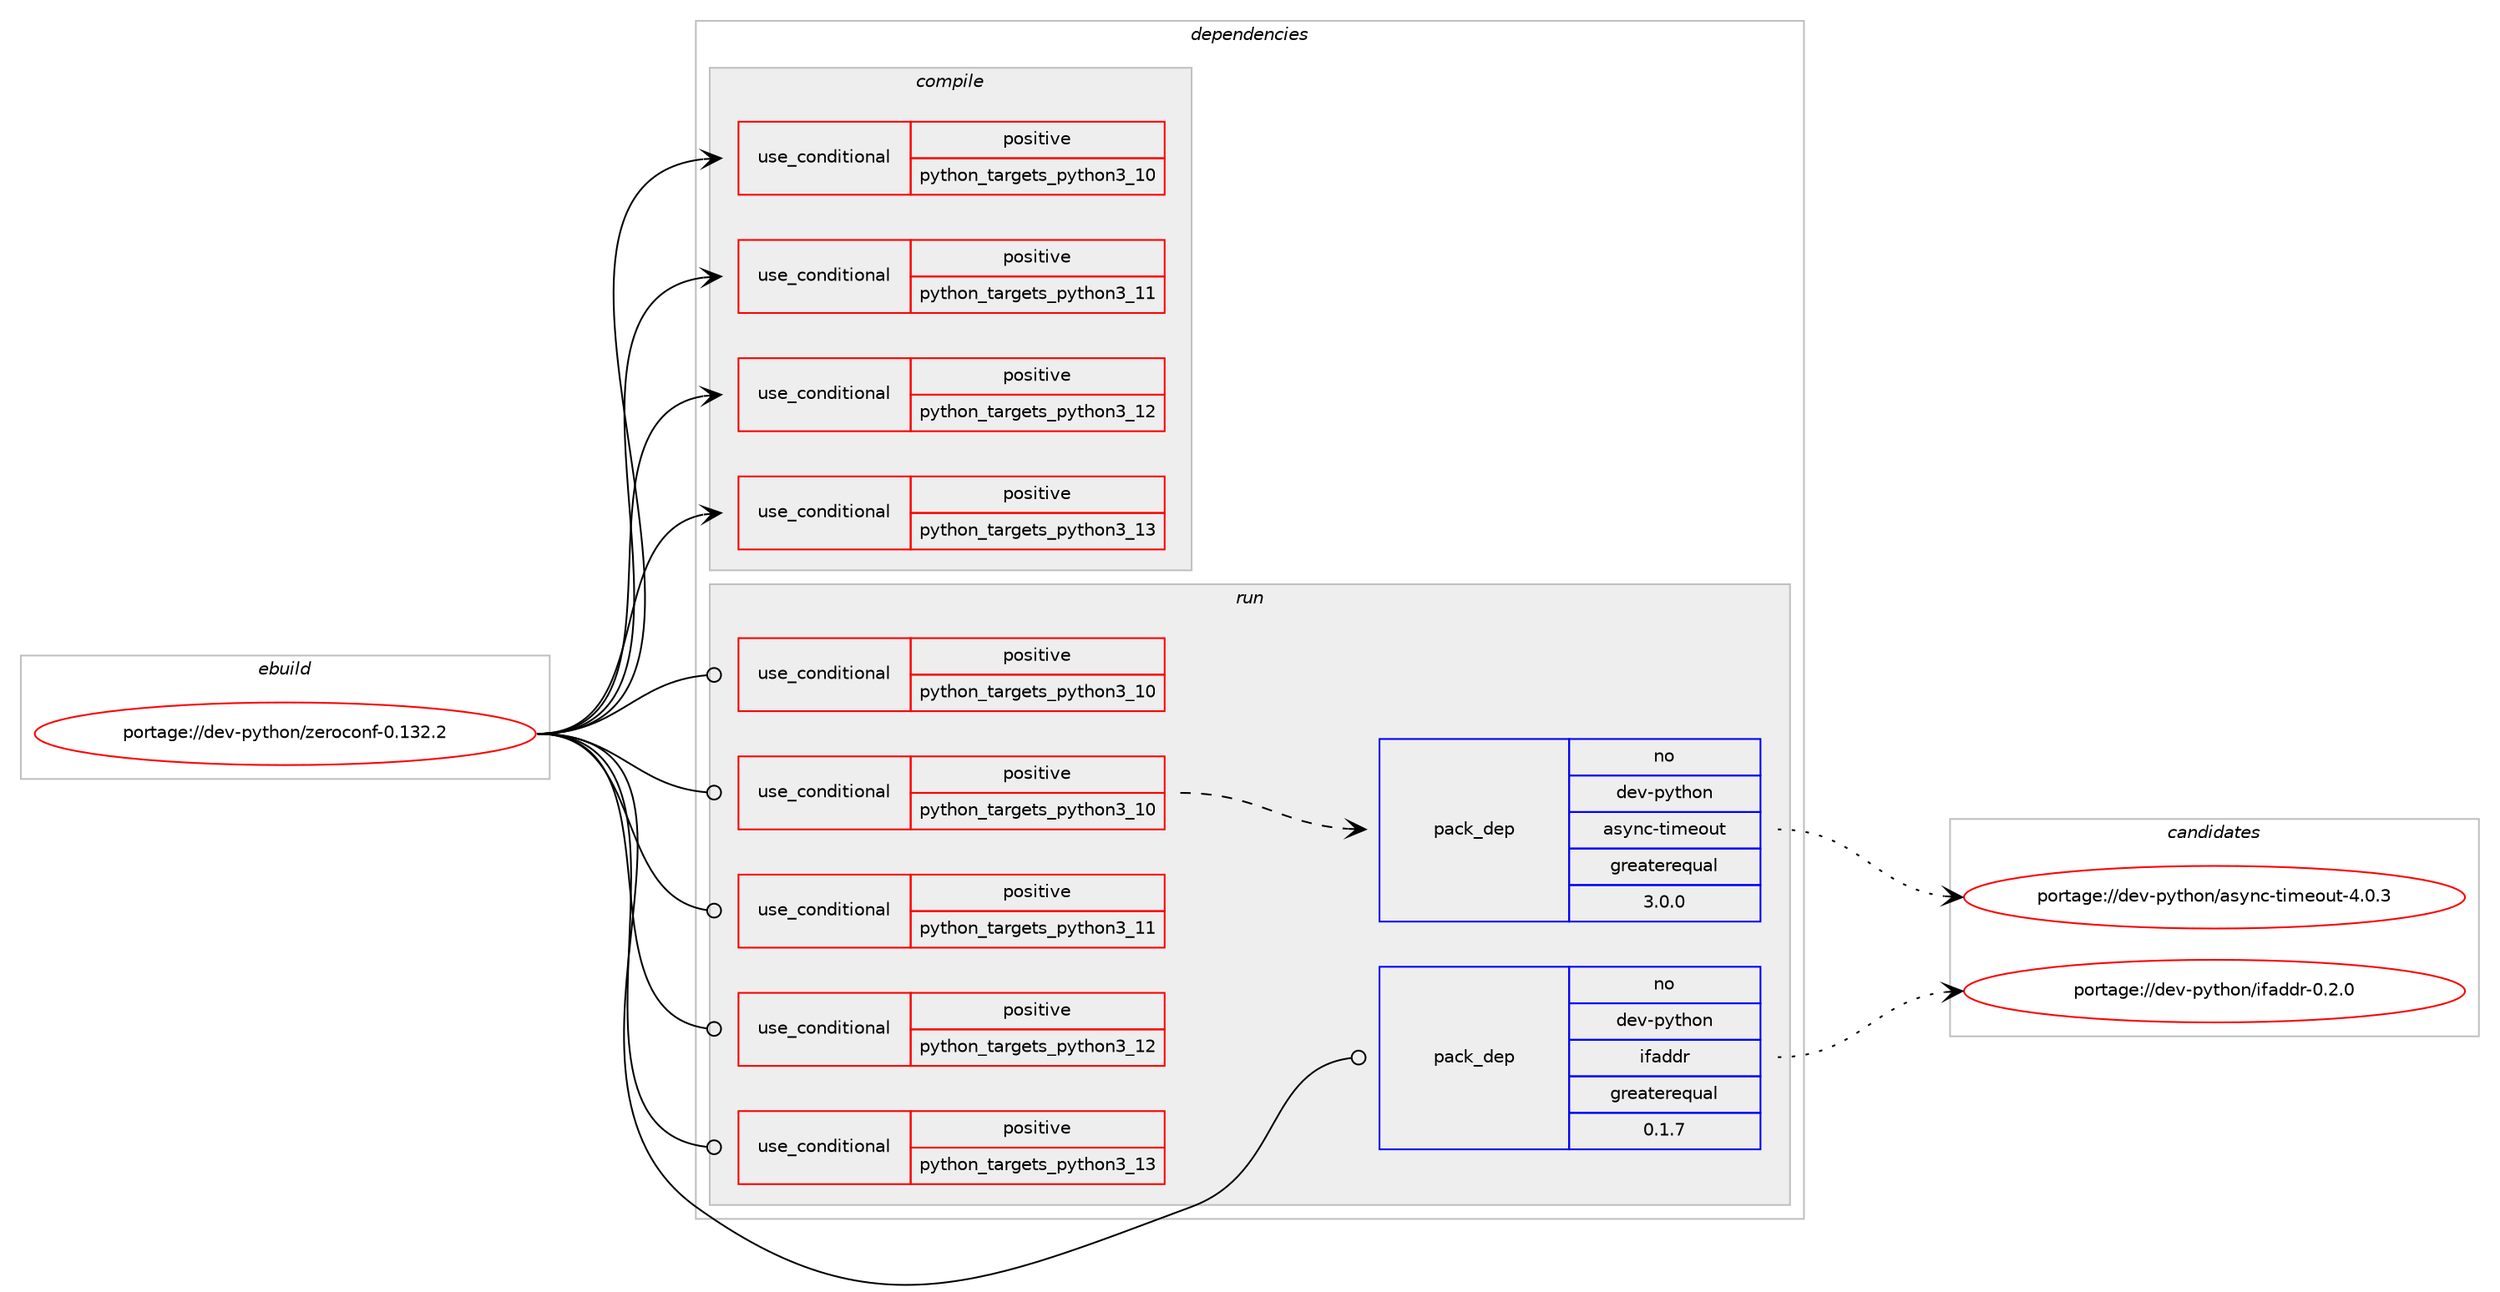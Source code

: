 digraph prolog {

# *************
# Graph options
# *************

newrank=true;
concentrate=true;
compound=true;
graph [rankdir=LR,fontname=Helvetica,fontsize=10,ranksep=1.5];#, ranksep=2.5, nodesep=0.2];
edge  [arrowhead=vee];
node  [fontname=Helvetica,fontsize=10];

# **********
# The ebuild
# **********

subgraph cluster_leftcol {
color=gray;
rank=same;
label=<<i>ebuild</i>>;
id [label="portage://dev-python/zeroconf-0.132.2", color=red, width=4, href="../dev-python/zeroconf-0.132.2.svg"];
}

# ****************
# The dependencies
# ****************

subgraph cluster_midcol {
color=gray;
label=<<i>dependencies</i>>;
subgraph cluster_compile {
fillcolor="#eeeeee";
style=filled;
label=<<i>compile</i>>;
subgraph cond40068 {
dependency84378 [label=<<TABLE BORDER="0" CELLBORDER="1" CELLSPACING="0" CELLPADDING="4"><TR><TD ROWSPAN="3" CELLPADDING="10">use_conditional</TD></TR><TR><TD>positive</TD></TR><TR><TD>python_targets_python3_10</TD></TR></TABLE>>, shape=none, color=red];
# *** BEGIN UNKNOWN DEPENDENCY TYPE (TODO) ***
# dependency84378 -> package_dependency(portage://dev-python/zeroconf-0.132.2,install,no,dev-lang,python,none,[,,],[slot(3.10)],[])
# *** END UNKNOWN DEPENDENCY TYPE (TODO) ***

}
id:e -> dependency84378:w [weight=20,style="solid",arrowhead="vee"];
subgraph cond40069 {
dependency84379 [label=<<TABLE BORDER="0" CELLBORDER="1" CELLSPACING="0" CELLPADDING="4"><TR><TD ROWSPAN="3" CELLPADDING="10">use_conditional</TD></TR><TR><TD>positive</TD></TR><TR><TD>python_targets_python3_11</TD></TR></TABLE>>, shape=none, color=red];
# *** BEGIN UNKNOWN DEPENDENCY TYPE (TODO) ***
# dependency84379 -> package_dependency(portage://dev-python/zeroconf-0.132.2,install,no,dev-lang,python,none,[,,],[slot(3.11)],[])
# *** END UNKNOWN DEPENDENCY TYPE (TODO) ***

}
id:e -> dependency84379:w [weight=20,style="solid",arrowhead="vee"];
subgraph cond40070 {
dependency84380 [label=<<TABLE BORDER="0" CELLBORDER="1" CELLSPACING="0" CELLPADDING="4"><TR><TD ROWSPAN="3" CELLPADDING="10">use_conditional</TD></TR><TR><TD>positive</TD></TR><TR><TD>python_targets_python3_12</TD></TR></TABLE>>, shape=none, color=red];
# *** BEGIN UNKNOWN DEPENDENCY TYPE (TODO) ***
# dependency84380 -> package_dependency(portage://dev-python/zeroconf-0.132.2,install,no,dev-lang,python,none,[,,],[slot(3.12)],[])
# *** END UNKNOWN DEPENDENCY TYPE (TODO) ***

}
id:e -> dependency84380:w [weight=20,style="solid",arrowhead="vee"];
subgraph cond40071 {
dependency84381 [label=<<TABLE BORDER="0" CELLBORDER="1" CELLSPACING="0" CELLPADDING="4"><TR><TD ROWSPAN="3" CELLPADDING="10">use_conditional</TD></TR><TR><TD>positive</TD></TR><TR><TD>python_targets_python3_13</TD></TR></TABLE>>, shape=none, color=red];
# *** BEGIN UNKNOWN DEPENDENCY TYPE (TODO) ***
# dependency84381 -> package_dependency(portage://dev-python/zeroconf-0.132.2,install,no,dev-lang,python,none,[,,],[slot(3.13)],[])
# *** END UNKNOWN DEPENDENCY TYPE (TODO) ***

}
id:e -> dependency84381:w [weight=20,style="solid",arrowhead="vee"];
}
subgraph cluster_compileandrun {
fillcolor="#eeeeee";
style=filled;
label=<<i>compile and run</i>>;
}
subgraph cluster_run {
fillcolor="#eeeeee";
style=filled;
label=<<i>run</i>>;
subgraph cond40072 {
dependency84382 [label=<<TABLE BORDER="0" CELLBORDER="1" CELLSPACING="0" CELLPADDING="4"><TR><TD ROWSPAN="3" CELLPADDING="10">use_conditional</TD></TR><TR><TD>positive</TD></TR><TR><TD>python_targets_python3_10</TD></TR></TABLE>>, shape=none, color=red];
# *** BEGIN UNKNOWN DEPENDENCY TYPE (TODO) ***
# dependency84382 -> package_dependency(portage://dev-python/zeroconf-0.132.2,run,no,dev-lang,python,none,[,,],[slot(3.10)],[])
# *** END UNKNOWN DEPENDENCY TYPE (TODO) ***

}
id:e -> dependency84382:w [weight=20,style="solid",arrowhead="odot"];
subgraph cond40073 {
dependency84383 [label=<<TABLE BORDER="0" CELLBORDER="1" CELLSPACING="0" CELLPADDING="4"><TR><TD ROWSPAN="3" CELLPADDING="10">use_conditional</TD></TR><TR><TD>positive</TD></TR><TR><TD>python_targets_python3_10</TD></TR></TABLE>>, shape=none, color=red];
subgraph pack43070 {
dependency84384 [label=<<TABLE BORDER="0" CELLBORDER="1" CELLSPACING="0" CELLPADDING="4" WIDTH="220"><TR><TD ROWSPAN="6" CELLPADDING="30">pack_dep</TD></TR><TR><TD WIDTH="110">no</TD></TR><TR><TD>dev-python</TD></TR><TR><TD>async-timeout</TD></TR><TR><TD>greaterequal</TD></TR><TR><TD>3.0.0</TD></TR></TABLE>>, shape=none, color=blue];
}
dependency84383:e -> dependency84384:w [weight=20,style="dashed",arrowhead="vee"];
}
id:e -> dependency84383:w [weight=20,style="solid",arrowhead="odot"];
subgraph cond40074 {
dependency84385 [label=<<TABLE BORDER="0" CELLBORDER="1" CELLSPACING="0" CELLPADDING="4"><TR><TD ROWSPAN="3" CELLPADDING="10">use_conditional</TD></TR><TR><TD>positive</TD></TR><TR><TD>python_targets_python3_11</TD></TR></TABLE>>, shape=none, color=red];
# *** BEGIN UNKNOWN DEPENDENCY TYPE (TODO) ***
# dependency84385 -> package_dependency(portage://dev-python/zeroconf-0.132.2,run,no,dev-lang,python,none,[,,],[slot(3.11)],[])
# *** END UNKNOWN DEPENDENCY TYPE (TODO) ***

}
id:e -> dependency84385:w [weight=20,style="solid",arrowhead="odot"];
subgraph cond40075 {
dependency84386 [label=<<TABLE BORDER="0" CELLBORDER="1" CELLSPACING="0" CELLPADDING="4"><TR><TD ROWSPAN="3" CELLPADDING="10">use_conditional</TD></TR><TR><TD>positive</TD></TR><TR><TD>python_targets_python3_12</TD></TR></TABLE>>, shape=none, color=red];
# *** BEGIN UNKNOWN DEPENDENCY TYPE (TODO) ***
# dependency84386 -> package_dependency(portage://dev-python/zeroconf-0.132.2,run,no,dev-lang,python,none,[,,],[slot(3.12)],[])
# *** END UNKNOWN DEPENDENCY TYPE (TODO) ***

}
id:e -> dependency84386:w [weight=20,style="solid",arrowhead="odot"];
subgraph cond40076 {
dependency84387 [label=<<TABLE BORDER="0" CELLBORDER="1" CELLSPACING="0" CELLPADDING="4"><TR><TD ROWSPAN="3" CELLPADDING="10">use_conditional</TD></TR><TR><TD>positive</TD></TR><TR><TD>python_targets_python3_13</TD></TR></TABLE>>, shape=none, color=red];
# *** BEGIN UNKNOWN DEPENDENCY TYPE (TODO) ***
# dependency84387 -> package_dependency(portage://dev-python/zeroconf-0.132.2,run,no,dev-lang,python,none,[,,],[slot(3.13)],[])
# *** END UNKNOWN DEPENDENCY TYPE (TODO) ***

}
id:e -> dependency84387:w [weight=20,style="solid",arrowhead="odot"];
subgraph pack43071 {
dependency84388 [label=<<TABLE BORDER="0" CELLBORDER="1" CELLSPACING="0" CELLPADDING="4" WIDTH="220"><TR><TD ROWSPAN="6" CELLPADDING="30">pack_dep</TD></TR><TR><TD WIDTH="110">no</TD></TR><TR><TD>dev-python</TD></TR><TR><TD>ifaddr</TD></TR><TR><TD>greaterequal</TD></TR><TR><TD>0.1.7</TD></TR></TABLE>>, shape=none, color=blue];
}
id:e -> dependency84388:w [weight=20,style="solid",arrowhead="odot"];
}
}

# **************
# The candidates
# **************

subgraph cluster_choices {
rank=same;
color=gray;
label=<<i>candidates</i>>;

subgraph choice43070 {
color=black;
nodesep=1;
choice1001011184511212111610411111047971151211109945116105109101111117116455246484651 [label="portage://dev-python/async-timeout-4.0.3", color=red, width=4,href="../dev-python/async-timeout-4.0.3.svg"];
dependency84384:e -> choice1001011184511212111610411111047971151211109945116105109101111117116455246484651:w [style=dotted,weight="100"];
}
subgraph choice43071 {
color=black;
nodesep=1;
choice100101118451121211161041111104710510297100100114454846504648 [label="portage://dev-python/ifaddr-0.2.0", color=red, width=4,href="../dev-python/ifaddr-0.2.0.svg"];
dependency84388:e -> choice100101118451121211161041111104710510297100100114454846504648:w [style=dotted,weight="100"];
}
}

}
